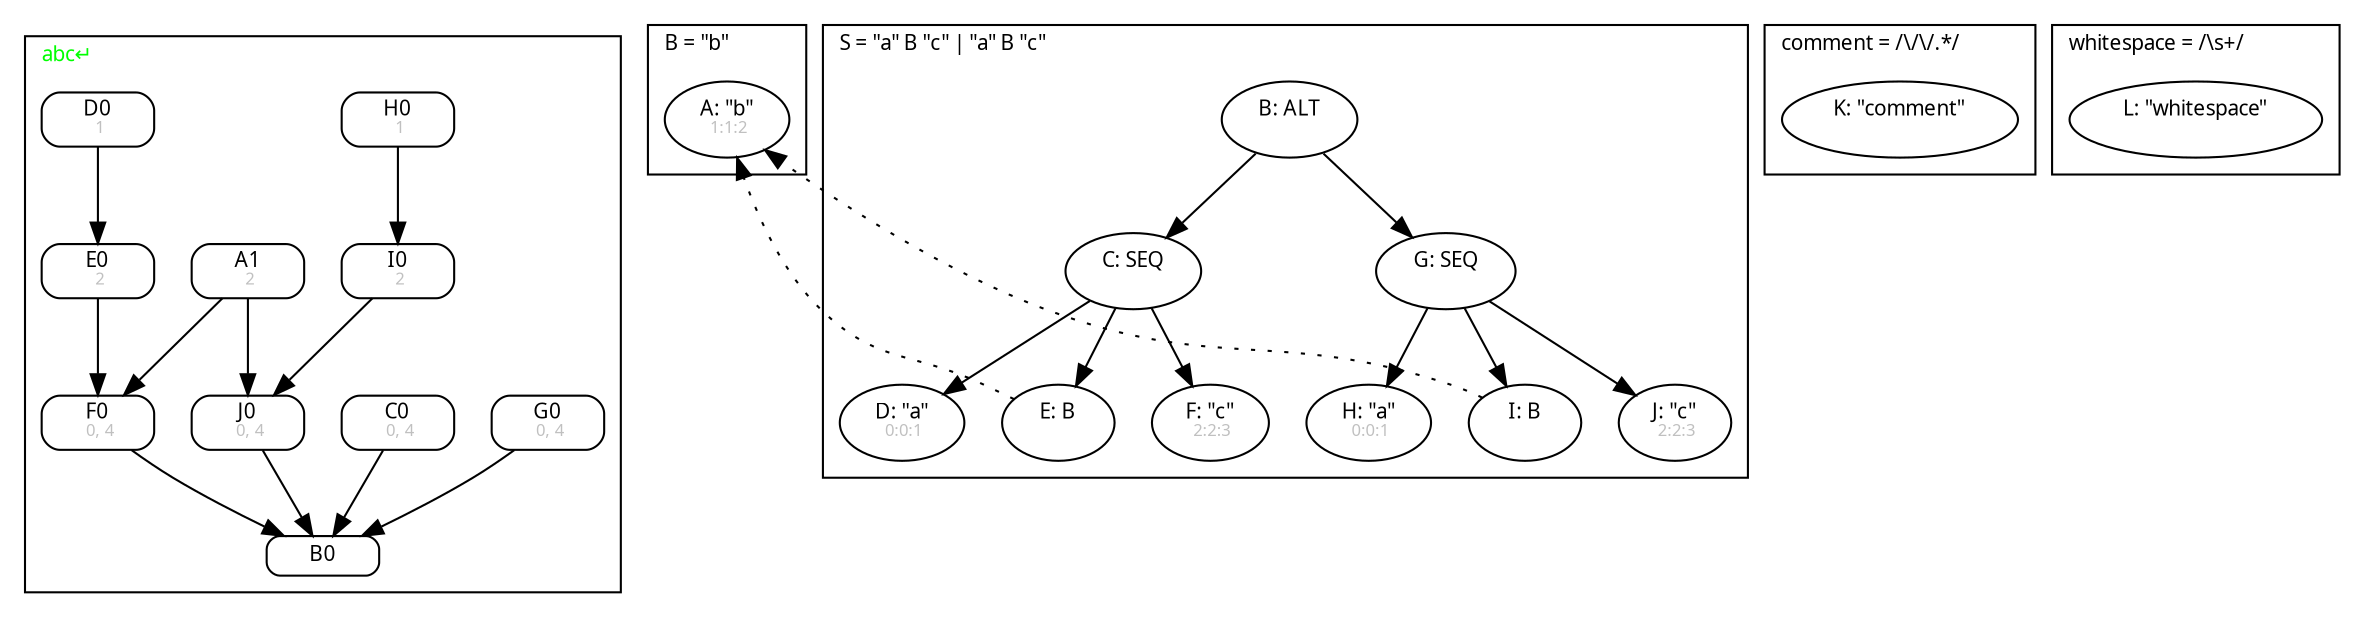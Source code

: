 digraph G {
  fontname = Menlo
  fontsize = 10
  node [fontname = Menlo, fontsize = 10]
  edge [fontname = Menlo, fontsize = 10]
  graph [ordering = out]
  subgraph GSS {
    cluster = true
    label = <abc↵> fontcolor = green
    labeljust = l
    node [shape = box, style = rounded, height = 0]
    J0 [label = <J0<br/><font color="gray" point-size="8.0"> 0, 4</font>>]
    J0 -> B0
    I0 [label = <I0<br/><font color="gray" point-size="8.0"> 2</font>>]
    I0 -> J0
    H0 [label = <H0<br/><font color="gray" point-size="8.0"> 1</font>>]
    H0 -> I0
    G0 [label = <G0<br/><font color="gray" point-size="8.0"> 0, 4</font>>]
    G0 -> B0
    F0 [label = <F0<br/><font color="gray" point-size="8.0"> 0, 4</font>>]
    F0 -> B0
    E0 [label = <E0<br/><font color="gray" point-size="8.0"> 2</font>>]
    E0 -> F0
    D0 [label = <D0<br/><font color="gray" point-size="8.0"> 1</font>>]
    D0 -> E0
    C0 [label = <C0<br/><font color="gray" point-size="8.0"> 0, 4</font>>]
    C0 -> B0
    A1 [label = <A1<br/><font color="gray" point-size="8.0"> 2</font>>]
    A1 -> F0
    A1 [label = <A1<br/><font color="gray" point-size="8.0"> 2</font>>]
    A1 -> J0
  }
  subgraph B {
    cluster = true
    label = <B = "b">
    labeljust = l
    node [shape = ellipse, height = 0]
    A [label = <A: "b"<br/><font color="gray" point-size="8.0"> 1:1:2</font>>]
  }
  subgraph S {
    cluster = true
    label = <S = "a" B "c" | "a" B "c">
    labeljust = l
    node [shape = ellipse, height = 0]
    B [label = <B: ALT<br/><font color="gray" point-size="8.0"> </font>>]
    B -> C
    C [label = <C: SEQ<br/><font color="gray" point-size="8.0"> </font>>]
    C -> D
    D [label = <D: "a"<br/><font color="gray" point-size="8.0"> 0:0:1</font>>]
    C -> E
    E [label = <E: B<br/><font color="gray" point-size="8.0"> </font>>]
    C -> F
    F [label = <F: "c"<br/><font color="gray" point-size="8.0"> 2:2:3</font>>]
    B -> G
    G [label = <G: SEQ<br/><font color="gray" point-size="8.0"> </font>>]
    G -> H
    H [label = <H: "a"<br/><font color="gray" point-size="8.0"> 0:0:1</font>>]
    G -> I
    I [label = <I: B<br/><font color="gray" point-size="8.0"> </font>>]
    G -> J
    J [label = <J: "c"<br/><font color="gray" point-size="8.0"> 2:2:3</font>>]
  }
  subgraph comment {
    cluster = true
    label = <comment = /\/\/.*/>
    labeljust = l
    node [shape = ellipse, height = 0]
    K [label = <K: "comment"<br/><font color="gray" point-size="8.0"> </font>>]
  }
  subgraph whitespace {
    cluster = true
    label = <whitespace = /\s+/>
    labeljust = l
    node [shape = ellipse, height = 0]
    L [label = <L: "whitespace"<br/><font color="gray" point-size="8.0"> </font>>]
  }
  E -> A [style = dotted, constraint = false]
  I -> A [style = dotted, constraint = false]
}